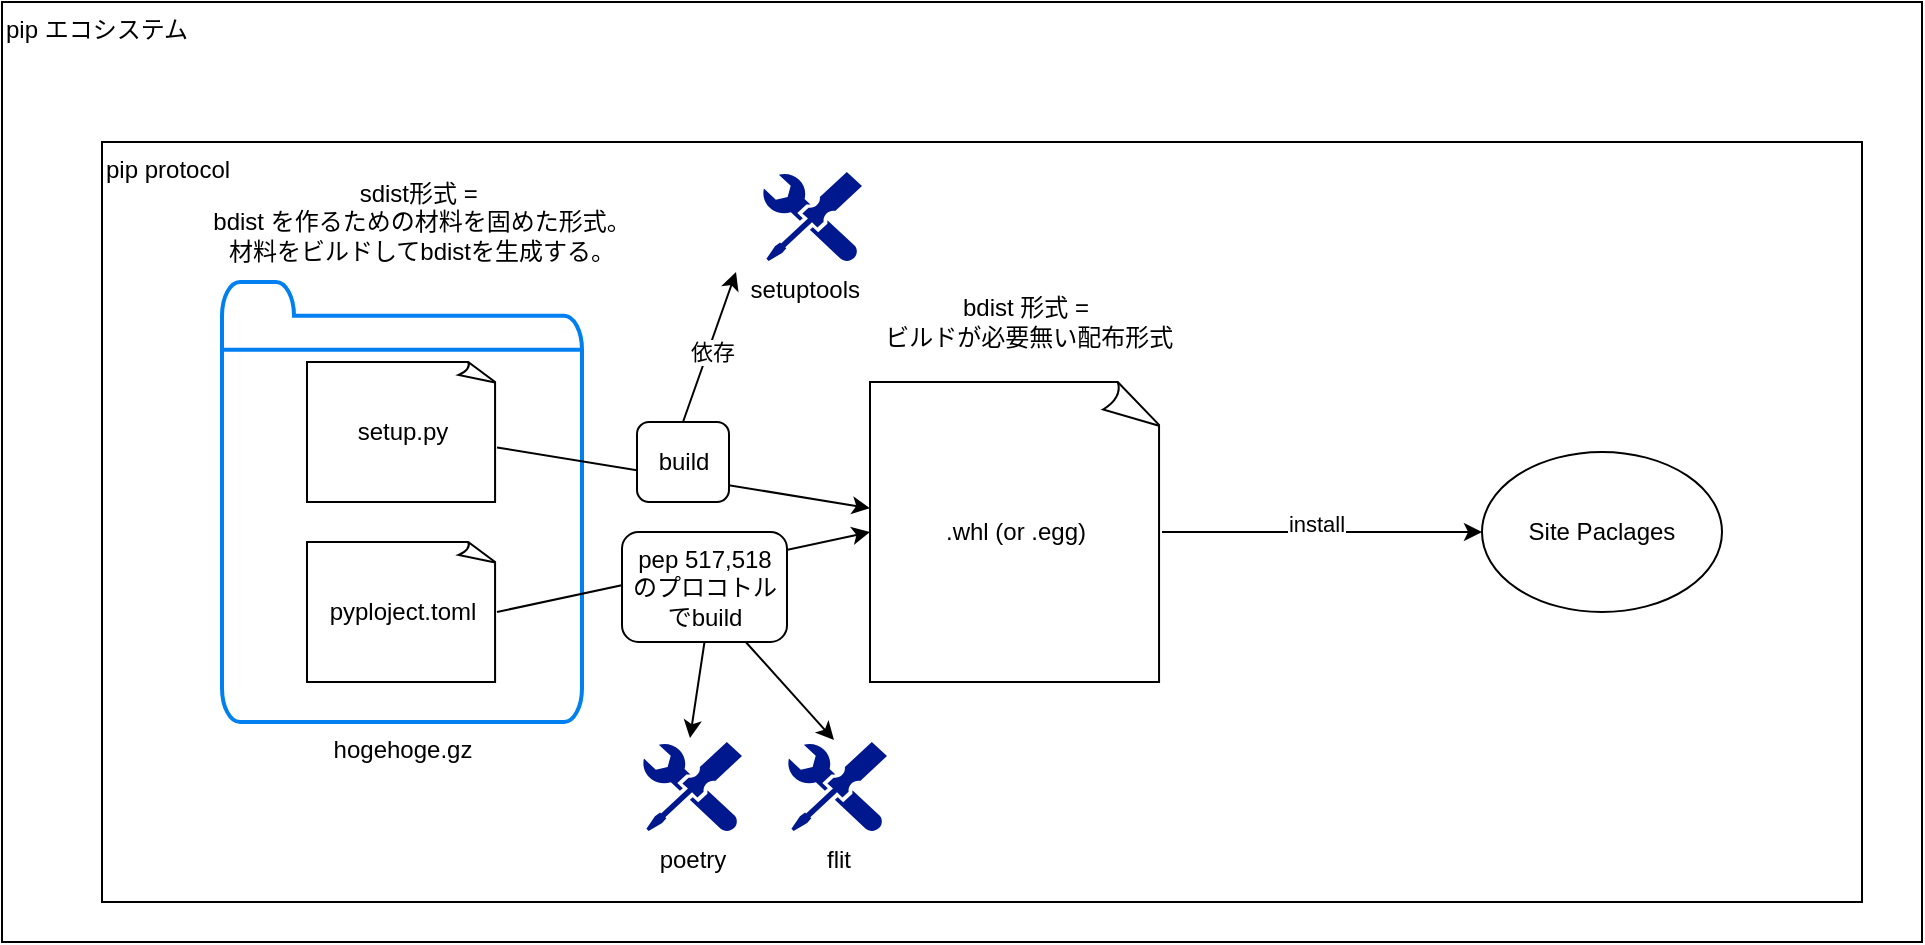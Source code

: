 <mxfile version="13.10.0" type="embed">
    <diagram id="h7TDENpjVDtXf-I0i-c3" name="Page-1">
        <mxGraphModel dx="736" dy="528" grid="1" gridSize="10" guides="1" tooltips="1" connect="1" arrows="1" fold="1" page="1" pageScale="1" pageWidth="827" pageHeight="1169" math="0" shadow="0">
            <root>
                <mxCell id="0"/>
                <mxCell id="1" style="locked=1;" parent="0"/>
                <mxCell id="2" value="pip エコシステム" style="rounded=0;whiteSpace=wrap;html=1;align=left;verticalAlign=top;" vertex="1" parent="1">
                    <mxGeometry x="50" y="60" width="960" height="470" as="geometry"/>
                </mxCell>
                <mxCell id="3" value="pip_protocol" style="locked=1;" parent="0"/>
                <mxCell id="5" value="pip protocol&lt;br&gt;" style="rounded=0;whiteSpace=wrap;html=1;align=left;verticalAlign=top;" vertex="1" parent="3">
                    <mxGeometry x="100" y="130" width="880" height="380" as="geometry"/>
                </mxCell>
                <mxCell id="10" value="front" style="" parent="0"/>
                <mxCell id="11" value="hogehoge.gz" style="html=1;verticalLabelPosition=bottom;align=center;labelBackgroundColor=#ffffff;verticalAlign=top;strokeWidth=2;strokeColor=#0080F0;shadow=0;dashed=0;shape=mxgraph.ios7.icons.folder;" vertex="1" parent="10">
                    <mxGeometry x="160" y="200" width="180" height="220" as="geometry"/>
                </mxCell>
                <mxCell id="12" value="sdist形式 =&amp;nbsp;&lt;br&gt;bdist を作るための材料を固めた形式。材料をビルドしてbdistを生成する。" style="text;html=1;strokeColor=none;fillColor=none;align=center;verticalAlign=middle;whiteSpace=wrap;rounded=0;" vertex="1" parent="10">
                    <mxGeometry x="150" y="150" width="220" height="40" as="geometry"/>
                </mxCell>
                <mxCell id="16" style="rounded=0;orthogonalLoop=1;jettySize=auto;html=1;" edge="1" parent="10" source="13" target="14">
                    <mxGeometry relative="1" as="geometry"/>
                </mxCell>
                <mxCell id="13" value="setup.py" style="whiteSpace=wrap;html=1;shape=mxgraph.basic.document" vertex="1" parent="10">
                    <mxGeometry x="202.5" y="240" width="95" height="70" as="geometry"/>
                </mxCell>
                <mxCell id="20" style="edgeStyle=orthogonalEdgeStyle;rounded=0;orthogonalLoop=1;jettySize=auto;html=1;exitX=1;exitY=0.5;exitDx=0;exitDy=0;exitPerimeter=0;entryX=0;entryY=0.5;entryDx=0;entryDy=0;" edge="1" parent="10" source="14" target="19">
                    <mxGeometry relative="1" as="geometry"/>
                </mxCell>
                <mxCell id="21" value="install" style="edgeLabel;html=1;align=center;verticalAlign=middle;resizable=0;points=[];" vertex="1" connectable="0" parent="20">
                    <mxGeometry x="-0.037" y="4" relative="1" as="geometry">
                        <mxPoint as="offset"/>
                    </mxGeometry>
                </mxCell>
                <mxCell id="14" value="&lt;span&gt;.whl (or .egg)&lt;/span&gt;" style="whiteSpace=wrap;html=1;shape=mxgraph.basic.document" vertex="1" parent="10">
                    <mxGeometry x="484" y="250" width="146" height="150" as="geometry"/>
                </mxCell>
                <mxCell id="15" value="bdist 形式 =&lt;br&gt;&amp;nbsp;ビルドが必要無い配布形式" style="text;html=1;strokeColor=none;fillColor=none;align=center;verticalAlign=middle;whiteSpace=wrap;rounded=0;" vertex="1" parent="10">
                    <mxGeometry x="484" y="200" width="156" height="40" as="geometry"/>
                </mxCell>
                <mxCell id="19" value="Site Paclages" style="ellipse;whiteSpace=wrap;html=1;" vertex="1" parent="10">
                    <mxGeometry x="790" y="285" width="120" height="80" as="geometry"/>
                </mxCell>
                <mxCell id="22" value="setuptools" style="aspect=fixed;pointerEvents=1;shadow=0;dashed=0;html=1;strokeColor=none;labelPosition=center;verticalLabelPosition=bottom;verticalAlign=top;align=right;fillColor=#00188D;shape=mxgraph.mscae.enterprise.tool;horizontal=1;" vertex="1" parent="10">
                    <mxGeometry x="430" y="145" width="50" height="45" as="geometry"/>
                </mxCell>
                <mxCell id="24" style="edgeStyle=none;rounded=0;orthogonalLoop=1;jettySize=auto;html=1;exitX=0.5;exitY=0;exitDx=0;exitDy=0;" edge="1" parent="10" source="23">
                    <mxGeometry relative="1" as="geometry">
                        <mxPoint x="417" y="195" as="targetPoint"/>
                    </mxGeometry>
                </mxCell>
                <mxCell id="25" value="依存" style="edgeLabel;html=1;align=center;verticalAlign=middle;resizable=0;points=[];" vertex="1" connectable="0" parent="24">
                    <mxGeometry x="-0.049" y="-2" relative="1" as="geometry">
                        <mxPoint as="offset"/>
                    </mxGeometry>
                </mxCell>
                <mxCell id="23" value="build" style="rounded=1;whiteSpace=wrap;html=1;" vertex="1" parent="10">
                    <mxGeometry x="367.5" y="270" width="46" height="40" as="geometry"/>
                </mxCell>
                <mxCell id="27" style="edgeStyle=none;rounded=0;orthogonalLoop=1;jettySize=auto;html=1;exitX=1;exitY=0.5;exitDx=0;exitDy=0;exitPerimeter=0;entryX=0;entryY=0.5;entryDx=0;entryDy=0;entryPerimeter=0;" edge="1" parent="10" source="26" target="14">
                    <mxGeometry relative="1" as="geometry"/>
                </mxCell>
                <mxCell id="26" value="pyploject.toml" style="whiteSpace=wrap;html=1;shape=mxgraph.basic.document" vertex="1" parent="10">
                    <mxGeometry x="202.5" y="330" width="95" height="70" as="geometry"/>
                </mxCell>
                <mxCell id="31" style="edgeStyle=none;rounded=0;orthogonalLoop=1;jettySize=auto;html=1;exitX=0.5;exitY=1;exitDx=0;exitDy=0;entryX=0.48;entryY=-0.044;entryDx=0;entryDy=0;entryPerimeter=0;" edge="1" parent="10" source="28" target="29">
                    <mxGeometry relative="1" as="geometry"/>
                </mxCell>
                <mxCell id="32" style="edgeStyle=none;rounded=0;orthogonalLoop=1;jettySize=auto;html=1;exitX=0.75;exitY=1;exitDx=0;exitDy=0;entryX=0.47;entryY=-0.022;entryDx=0;entryDy=0;entryPerimeter=0;" edge="1" parent="10" source="28" target="30">
                    <mxGeometry relative="1" as="geometry"/>
                </mxCell>
                <mxCell id="28" value="pep 517,518 のプロコトルでbuild" style="rounded=1;whiteSpace=wrap;html=1;" vertex="1" parent="10">
                    <mxGeometry x="360" y="325" width="82.5" height="55" as="geometry"/>
                </mxCell>
                <mxCell id="29" value="poetry" style="aspect=fixed;pointerEvents=1;shadow=0;dashed=0;html=1;strokeColor=none;labelPosition=center;verticalLabelPosition=bottom;verticalAlign=top;align=center;fillColor=#00188D;shape=mxgraph.mscae.enterprise.tool;horizontal=1;" vertex="1" parent="10">
                    <mxGeometry x="370" y="430" width="50" height="45" as="geometry"/>
                </mxCell>
                <mxCell id="30" value="flit" style="aspect=fixed;pointerEvents=1;shadow=0;dashed=0;html=1;strokeColor=none;labelPosition=center;verticalLabelPosition=bottom;verticalAlign=top;align=center;fillColor=#00188D;shape=mxgraph.mscae.enterprise.tool;horizontal=1;" vertex="1" parent="10">
                    <mxGeometry x="442.5" y="430" width="50" height="45" as="geometry"/>
                </mxCell>
            </root>
        </mxGraphModel>
    </diagram>
</mxfile>